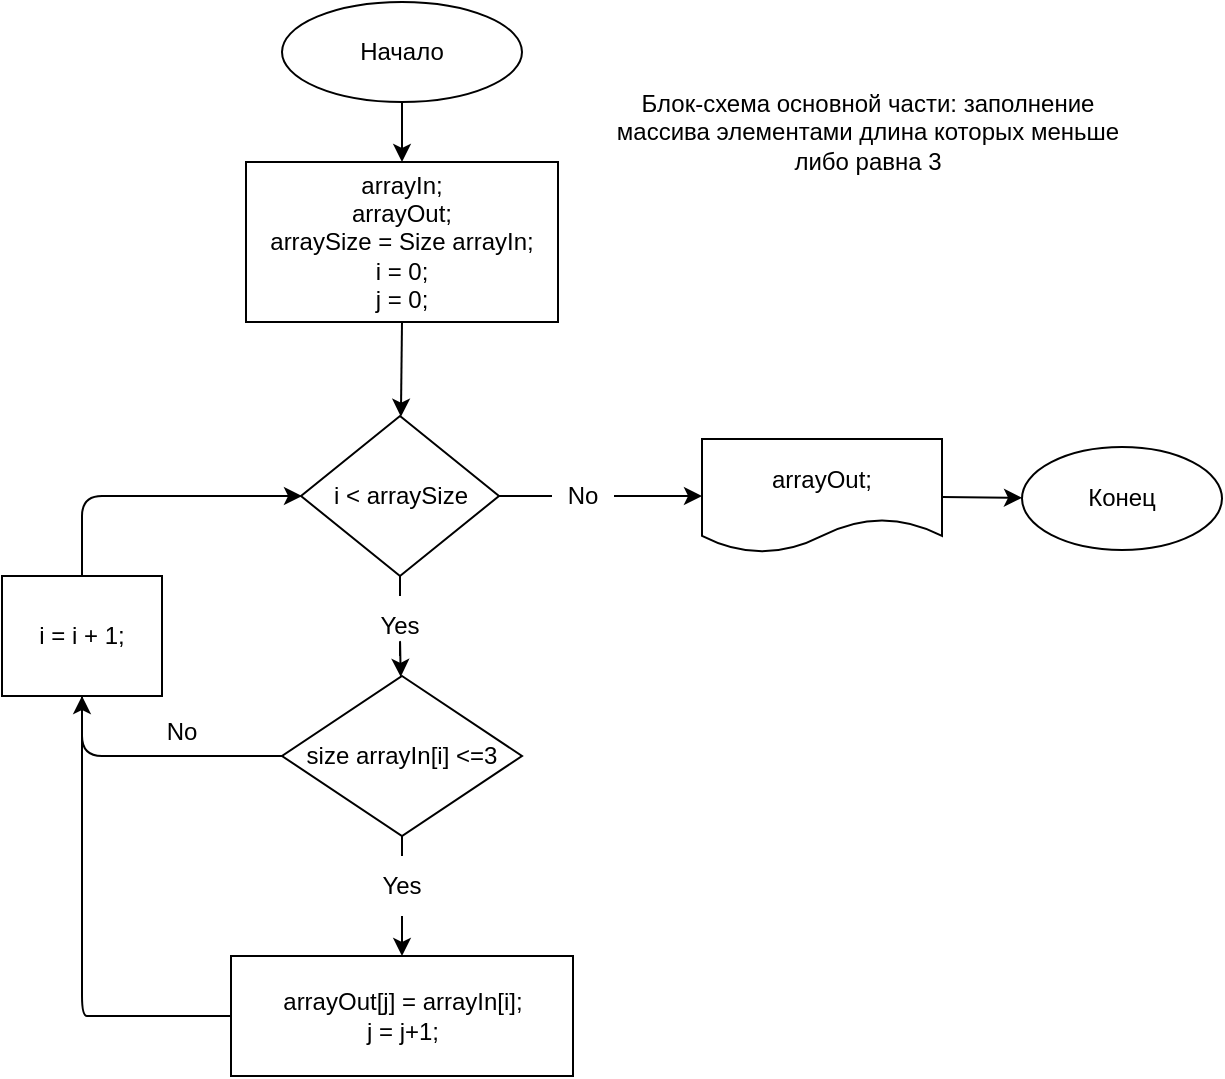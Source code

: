 <mxfile>
    <diagram id="Z61JlZ08la65ryiDhfNh" name="Page-1">
        <mxGraphModel dx="734" dy="575" grid="1" gridSize="10" guides="1" tooltips="1" connect="1" arrows="1" fold="1" page="1" pageScale="1" pageWidth="827" pageHeight="1169" math="0" shadow="0">
            <root>
                <mxCell id="0"/>
                <mxCell id="1" parent="0"/>
                <mxCell id="4" value="" style="edgeStyle=none;html=1;" edge="1" parent="1" source="2" target="3">
                    <mxGeometry relative="1" as="geometry"/>
                </mxCell>
                <mxCell id="2" value="Начало" style="ellipse;whiteSpace=wrap;html=1;" vertex="1" parent="1">
                    <mxGeometry x="320" y="10" width="120" height="50" as="geometry"/>
                </mxCell>
                <mxCell id="6" value="" style="edgeStyle=none;html=1;exitX=0.5;exitY=1;exitDx=0;exitDy=0;" edge="1" parent="1" source="3" target="5">
                    <mxGeometry relative="1" as="geometry">
                        <mxPoint x="379" y="197" as="sourcePoint"/>
                    </mxGeometry>
                </mxCell>
                <mxCell id="3" value="arrayIn;&lt;br&gt;arrayOut;&lt;br&gt;arraySize = Size arrayIn;&lt;br&gt;i = 0;&lt;br&gt;j = 0;" style="whiteSpace=wrap;html=1;" vertex="1" parent="1">
                    <mxGeometry x="302" y="90" width="156" height="80" as="geometry"/>
                </mxCell>
                <mxCell id="8" value="" style="edgeStyle=none;html=1;align=center;startArrow=none;" edge="1" parent="1" source="9" target="7">
                    <mxGeometry relative="1" as="geometry">
                        <Array as="points">
                            <mxPoint x="379" y="327"/>
                        </Array>
                    </mxGeometry>
                </mxCell>
                <mxCell id="15" value="" style="edgeStyle=none;html=1;entryX=0;entryY=0.5;entryDx=0;entryDy=0;startArrow=none;" edge="1" parent="1" source="12" target="16">
                    <mxGeometry relative="1" as="geometry"/>
                </mxCell>
                <mxCell id="5" value="i &amp;lt; arraySize" style="rhombus;whiteSpace=wrap;html=1;" vertex="1" parent="1">
                    <mxGeometry x="329.5" y="217" width="99" height="80" as="geometry"/>
                </mxCell>
                <mxCell id="19" value="" style="edgeStyle=none;html=1;startArrow=none;" edge="1" parent="1" source="20" target="18">
                    <mxGeometry relative="1" as="geometry"/>
                </mxCell>
                <mxCell id="46" style="edgeStyle=none;html=1;entryX=0.5;entryY=1;entryDx=0;entryDy=0;" edge="1" parent="1" source="7" target="28">
                    <mxGeometry relative="1" as="geometry">
                        <Array as="points">
                            <mxPoint x="220" y="387"/>
                        </Array>
                    </mxGeometry>
                </mxCell>
                <mxCell id="7" value="size arrayIn[i] &amp;lt;=3" style="rhombus;whiteSpace=wrap;html=1;" vertex="1" parent="1">
                    <mxGeometry x="320" y="347" width="120" height="80" as="geometry"/>
                </mxCell>
                <mxCell id="52" value="" style="edgeStyle=none;html=1;" edge="1" parent="1" source="16" target="51">
                    <mxGeometry relative="1" as="geometry"/>
                </mxCell>
                <mxCell id="16" value="arrayOut;" style="shape=document;whiteSpace=wrap;html=1;boundedLbl=1;" vertex="1" parent="1">
                    <mxGeometry x="530" y="228.5" width="120" height="57" as="geometry"/>
                </mxCell>
                <mxCell id="26" style="edgeStyle=none;html=1;startArrow=none;" edge="1" parent="1" source="28">
                    <mxGeometry relative="1" as="geometry">
                        <mxPoint x="330" y="257" as="targetPoint"/>
                        <Array as="points">
                            <mxPoint x="220" y="257"/>
                        </Array>
                    </mxGeometry>
                </mxCell>
                <mxCell id="18" value="arrayOut[j] = arrayIn[i];&lt;br&gt;j = j+1;" style="whiteSpace=wrap;html=1;" vertex="1" parent="1">
                    <mxGeometry x="294.5" y="487" width="171" height="60" as="geometry"/>
                </mxCell>
                <mxCell id="20" value="Yes" style="text;html=1;strokeColor=none;fillColor=none;align=center;verticalAlign=middle;whiteSpace=wrap;rounded=0;" vertex="1" parent="1">
                    <mxGeometry x="350" y="437" width="60" height="30" as="geometry"/>
                </mxCell>
                <mxCell id="21" value="" style="edgeStyle=none;html=1;endArrow=none;" edge="1" parent="1" source="7" target="20">
                    <mxGeometry relative="1" as="geometry">
                        <mxPoint x="379.639" y="426.759" as="sourcePoint"/>
                        <mxPoint x="379.273" y="467" as="targetPoint"/>
                    </mxGeometry>
                </mxCell>
                <mxCell id="9" value="Yes" style="text;html=1;strokeColor=none;fillColor=none;align=center;verticalAlign=middle;whiteSpace=wrap;rounded=0;" vertex="1" parent="1">
                    <mxGeometry x="349" y="307" width="60" height="30" as="geometry"/>
                </mxCell>
                <mxCell id="23" value="" style="edgeStyle=none;html=1;align=center;endArrow=none;" edge="1" parent="1" source="5" target="9">
                    <mxGeometry relative="1" as="geometry">
                        <mxPoint x="379" y="297" as="sourcePoint"/>
                        <mxPoint x="379.341" y="347.44" as="targetPoint"/>
                        <Array as="points"/>
                    </mxGeometry>
                </mxCell>
                <mxCell id="12" value="No" style="text;html=1;strokeColor=none;fillColor=none;align=center;verticalAlign=middle;whiteSpace=wrap;rounded=0;" vertex="1" parent="1">
                    <mxGeometry x="455" y="242" width="31" height="30" as="geometry"/>
                </mxCell>
                <mxCell id="24" value="" style="edgeStyle=none;html=1;entryX=0;entryY=0.5;entryDx=0;entryDy=0;endArrow=none;" edge="1" parent="1" source="5" target="12">
                    <mxGeometry relative="1" as="geometry">
                        <mxPoint x="428.5" y="257" as="sourcePoint"/>
                        <mxPoint x="530" y="257" as="targetPoint"/>
                    </mxGeometry>
                </mxCell>
                <mxCell id="28" value="i = i + 1;" style="rounded=0;whiteSpace=wrap;html=1;" vertex="1" parent="1">
                    <mxGeometry x="180" y="297" width="80" height="60" as="geometry"/>
                </mxCell>
                <mxCell id="35" value="" style="edgeStyle=none;html=1;endArrow=none;" edge="1" parent="1" source="18" target="28">
                    <mxGeometry relative="1" as="geometry">
                        <mxPoint x="319" y="517" as="sourcePoint"/>
                        <mxPoint x="330" y="257" as="targetPoint"/>
                        <Array as="points">
                            <mxPoint x="230" y="517"/>
                            <mxPoint x="220" y="517"/>
                        </Array>
                    </mxGeometry>
                </mxCell>
                <mxCell id="47" value="No" style="text;html=1;strokeColor=none;fillColor=none;align=center;verticalAlign=middle;whiteSpace=wrap;rounded=0;" vertex="1" parent="1">
                    <mxGeometry x="240" y="360" width="60" height="30" as="geometry"/>
                </mxCell>
                <mxCell id="50" value="Блок-схема основной части: заполнение массива элементами длина которых меньше либо равна 3" style="text;html=1;strokeColor=none;fillColor=none;align=center;verticalAlign=middle;whiteSpace=wrap;rounded=0;" vertex="1" parent="1">
                    <mxGeometry x="486" y="20" width="254" height="110" as="geometry"/>
                </mxCell>
                <mxCell id="51" value="Конец" style="ellipse;whiteSpace=wrap;html=1;" vertex="1" parent="1">
                    <mxGeometry x="690" y="232.5" width="100" height="51.5" as="geometry"/>
                </mxCell>
            </root>
        </mxGraphModel>
    </diagram>
</mxfile>